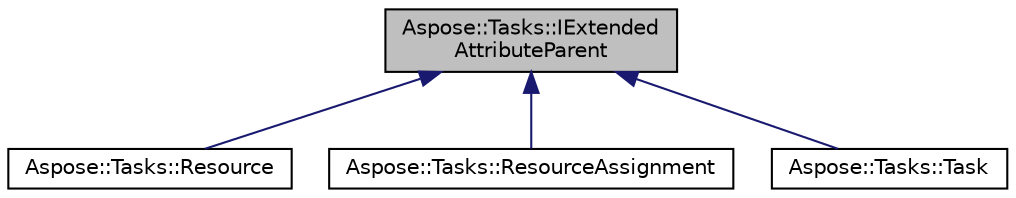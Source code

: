 digraph "Aspose::Tasks::IExtendedAttributeParent"
{
 // LATEX_PDF_SIZE
  edge [fontname="Helvetica",fontsize="10",labelfontname="Helvetica",labelfontsize="10"];
  node [fontname="Helvetica",fontsize="10",shape=record];
  Node1 [label="Aspose::Tasks::IExtended\lAttributeParent",height=0.2,width=0.4,color="black", fillcolor="grey75", style="filled", fontcolor="black",tooltip=" "];
  Node1 -> Node2 [dir="back",color="midnightblue",fontsize="10",style="solid",fontname="Helvetica"];
  Node2 [label="Aspose::Tasks::Resource",height=0.2,width=0.4,color="black", fillcolor="white", style="filled",URL="$class_aspose_1_1_tasks_1_1_resource.html",tooltip="Represents a resource in a project."];
  Node1 -> Node3 [dir="back",color="midnightblue",fontsize="10",style="solid",fontname="Helvetica"];
  Node3 [label="Aspose::Tasks::ResourceAssignment",height=0.2,width=0.4,color="black", fillcolor="white", style="filled",URL="$class_aspose_1_1_tasks_1_1_resource_assignment.html",tooltip="Represents a resource assignment in a project."];
  Node1 -> Node4 [dir="back",color="midnightblue",fontsize="10",style="solid",fontname="Helvetica"];
  Node4 [label="Aspose::Tasks::Task",height=0.2,width=0.4,color="black", fillcolor="white", style="filled",URL="$class_aspose_1_1_tasks_1_1_task.html",tooltip="Represents a task in a project."];
}
